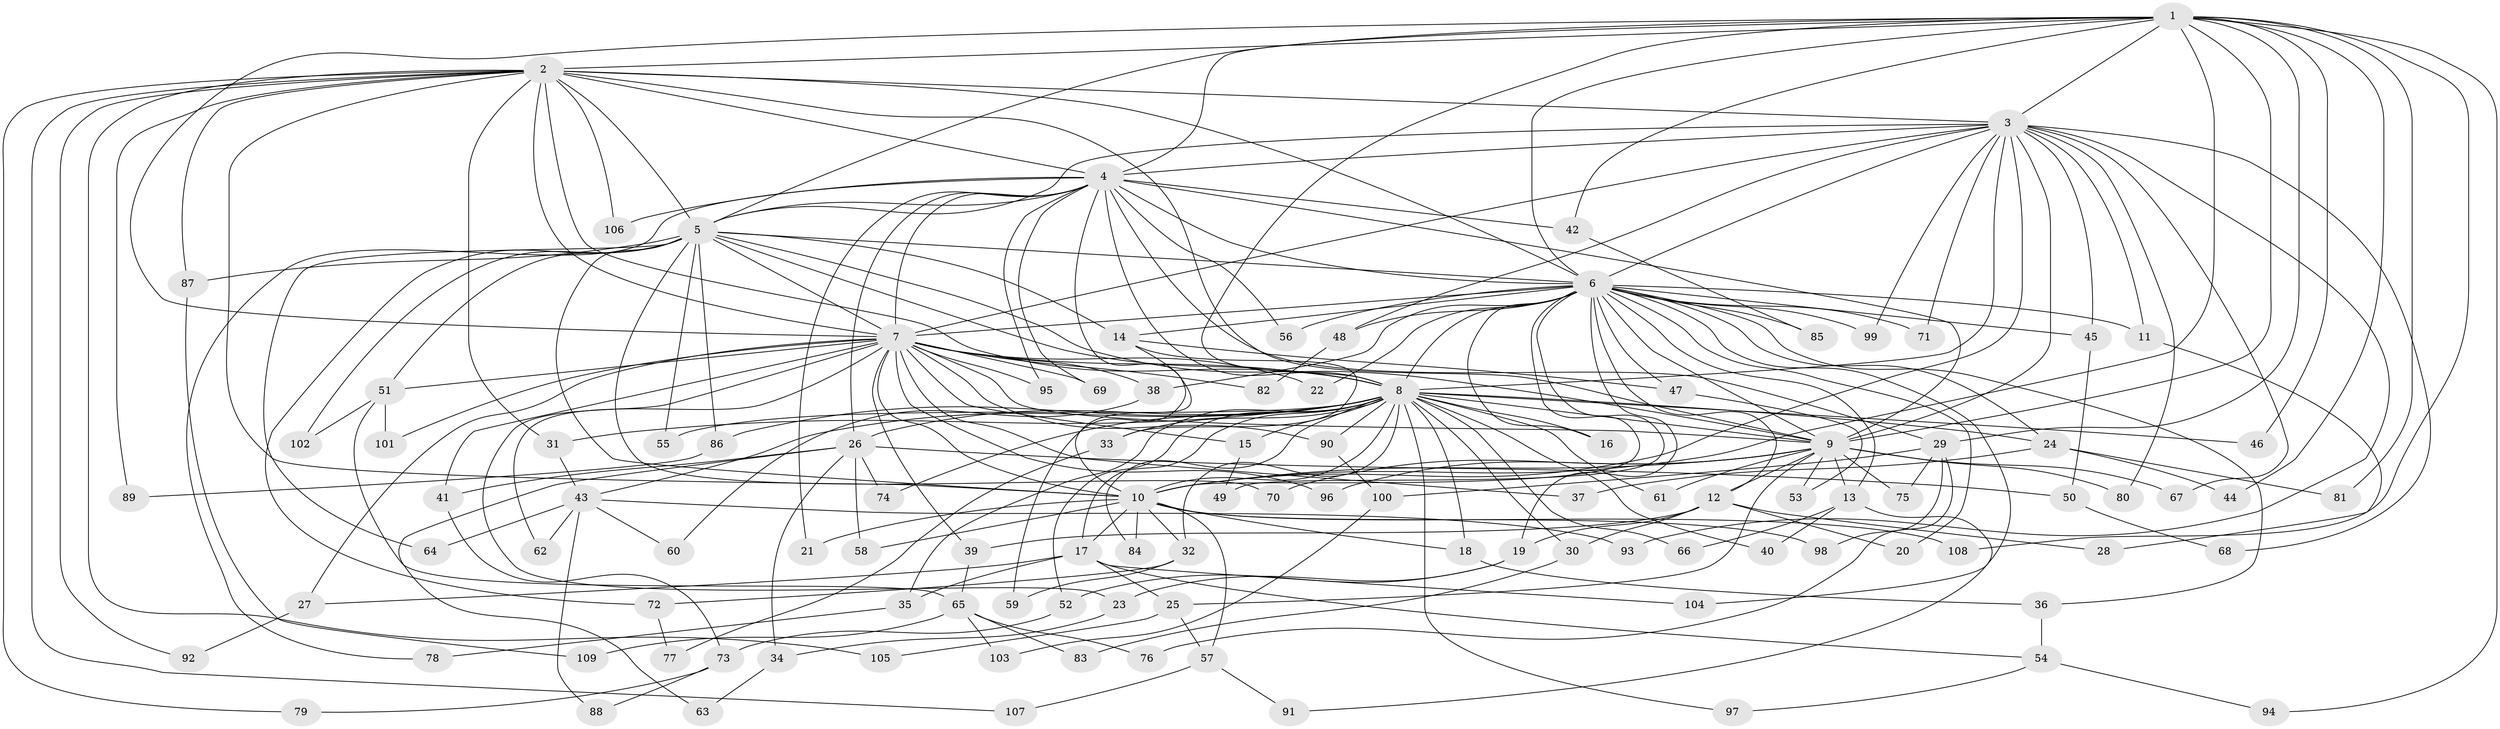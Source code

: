 // Generated by graph-tools (version 1.1) at 2025/25/03/09/25 03:25:51]
// undirected, 109 vertices, 243 edges
graph export_dot {
graph [start="1"]
  node [color=gray90,style=filled];
  1;
  2;
  3;
  4;
  5;
  6;
  7;
  8;
  9;
  10;
  11;
  12;
  13;
  14;
  15;
  16;
  17;
  18;
  19;
  20;
  21;
  22;
  23;
  24;
  25;
  26;
  27;
  28;
  29;
  30;
  31;
  32;
  33;
  34;
  35;
  36;
  37;
  38;
  39;
  40;
  41;
  42;
  43;
  44;
  45;
  46;
  47;
  48;
  49;
  50;
  51;
  52;
  53;
  54;
  55;
  56;
  57;
  58;
  59;
  60;
  61;
  62;
  63;
  64;
  65;
  66;
  67;
  68;
  69;
  70;
  71;
  72;
  73;
  74;
  75;
  76;
  77;
  78;
  79;
  80;
  81;
  82;
  83;
  84;
  85;
  86;
  87;
  88;
  89;
  90;
  91;
  92;
  93;
  94;
  95;
  96;
  97;
  98;
  99;
  100;
  101;
  102;
  103;
  104;
  105;
  106;
  107;
  108;
  109;
  1 -- 2;
  1 -- 3;
  1 -- 4;
  1 -- 5;
  1 -- 6;
  1 -- 7;
  1 -- 8;
  1 -- 9;
  1 -- 10;
  1 -- 29;
  1 -- 42;
  1 -- 44;
  1 -- 46;
  1 -- 81;
  1 -- 94;
  1 -- 108;
  2 -- 3;
  2 -- 4;
  2 -- 5;
  2 -- 6;
  2 -- 7;
  2 -- 8;
  2 -- 9;
  2 -- 10;
  2 -- 31;
  2 -- 79;
  2 -- 87;
  2 -- 89;
  2 -- 92;
  2 -- 105;
  2 -- 106;
  2 -- 107;
  3 -- 4;
  3 -- 5;
  3 -- 6;
  3 -- 7;
  3 -- 8;
  3 -- 9;
  3 -- 10;
  3 -- 11;
  3 -- 45;
  3 -- 48;
  3 -- 67;
  3 -- 68;
  3 -- 71;
  3 -- 80;
  3 -- 93;
  3 -- 99;
  4 -- 5;
  4 -- 6;
  4 -- 7;
  4 -- 8;
  4 -- 9;
  4 -- 10;
  4 -- 21;
  4 -- 26;
  4 -- 29;
  4 -- 42;
  4 -- 56;
  4 -- 69;
  4 -- 78;
  4 -- 95;
  4 -- 106;
  5 -- 6;
  5 -- 7;
  5 -- 8;
  5 -- 9;
  5 -- 10;
  5 -- 14;
  5 -- 51;
  5 -- 55;
  5 -- 64;
  5 -- 70;
  5 -- 72;
  5 -- 86;
  5 -- 87;
  5 -- 102;
  6 -- 7;
  6 -- 8;
  6 -- 9;
  6 -- 10;
  6 -- 11;
  6 -- 12;
  6 -- 13;
  6 -- 14;
  6 -- 16;
  6 -- 19;
  6 -- 20;
  6 -- 22;
  6 -- 24;
  6 -- 36;
  6 -- 38;
  6 -- 45;
  6 -- 47;
  6 -- 48;
  6 -- 49;
  6 -- 56;
  6 -- 71;
  6 -- 85;
  6 -- 99;
  6 -- 104;
  7 -- 8;
  7 -- 9;
  7 -- 10;
  7 -- 15;
  7 -- 22;
  7 -- 23;
  7 -- 27;
  7 -- 37;
  7 -- 38;
  7 -- 39;
  7 -- 41;
  7 -- 51;
  7 -- 62;
  7 -- 69;
  7 -- 82;
  7 -- 90;
  7 -- 95;
  7 -- 96;
  7 -- 101;
  8 -- 9;
  8 -- 10;
  8 -- 15;
  8 -- 16;
  8 -- 17;
  8 -- 18;
  8 -- 24;
  8 -- 26;
  8 -- 30;
  8 -- 31;
  8 -- 32;
  8 -- 33;
  8 -- 35;
  8 -- 40;
  8 -- 43;
  8 -- 46;
  8 -- 52;
  8 -- 55;
  8 -- 61;
  8 -- 66;
  8 -- 74;
  8 -- 84;
  8 -- 86;
  8 -- 90;
  8 -- 97;
  9 -- 10;
  9 -- 12;
  9 -- 13;
  9 -- 25;
  9 -- 53;
  9 -- 61;
  9 -- 67;
  9 -- 70;
  9 -- 75;
  9 -- 80;
  9 -- 96;
  10 -- 17;
  10 -- 18;
  10 -- 21;
  10 -- 32;
  10 -- 57;
  10 -- 58;
  10 -- 84;
  10 -- 98;
  10 -- 108;
  11 -- 28;
  12 -- 19;
  12 -- 20;
  12 -- 28;
  12 -- 30;
  12 -- 39;
  13 -- 40;
  13 -- 66;
  13 -- 91;
  14 -- 33;
  14 -- 47;
  14 -- 59;
  15 -- 49;
  17 -- 25;
  17 -- 27;
  17 -- 35;
  17 -- 54;
  17 -- 104;
  18 -- 36;
  19 -- 23;
  19 -- 52;
  23 -- 34;
  24 -- 37;
  24 -- 44;
  24 -- 81;
  25 -- 57;
  25 -- 105;
  26 -- 34;
  26 -- 41;
  26 -- 50;
  26 -- 58;
  26 -- 63;
  26 -- 74;
  27 -- 92;
  29 -- 75;
  29 -- 76;
  29 -- 98;
  29 -- 100;
  30 -- 83;
  31 -- 43;
  32 -- 59;
  32 -- 72;
  33 -- 77;
  34 -- 63;
  35 -- 78;
  36 -- 54;
  38 -- 60;
  39 -- 65;
  41 -- 73;
  42 -- 85;
  43 -- 60;
  43 -- 62;
  43 -- 64;
  43 -- 88;
  43 -- 93;
  45 -- 50;
  47 -- 53;
  48 -- 82;
  50 -- 68;
  51 -- 65;
  51 -- 101;
  51 -- 102;
  52 -- 73;
  54 -- 94;
  54 -- 97;
  57 -- 91;
  57 -- 107;
  65 -- 76;
  65 -- 83;
  65 -- 103;
  65 -- 109;
  72 -- 77;
  73 -- 79;
  73 -- 88;
  86 -- 89;
  87 -- 109;
  90 -- 100;
  100 -- 103;
}
